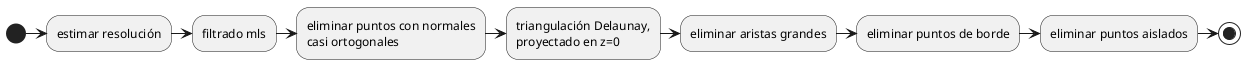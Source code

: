 @startuml
	skinparam monochrome true
	skinparam shadowing false
(*) -> "estimar resolución"
	-> "filtrado mls"
	-> "eliminar puntos con normales\ncasi ortogonales"
	-> "triangulación Delaunay,\nproyectado en z=0"
	-> "eliminar aristas grandes"
	-> "eliminar puntos de borde"
	-> "eliminar puntos aislados"
-> (*)
@enduml
